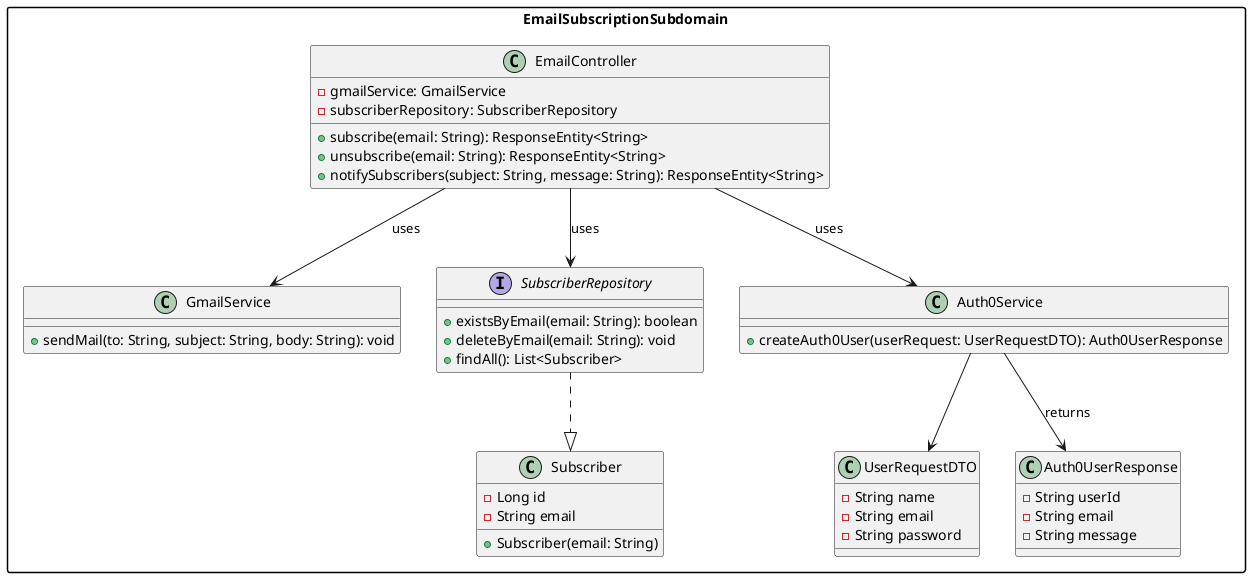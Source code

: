 @startuml EmailSubscription
skinparam packageStyle rectangle

package "EmailSubscriptionSubdomain" {

    class EmailController {
        - gmailService: GmailService
        - subscriberRepository: SubscriberRepository
        + subscribe(email: String): ResponseEntity<String>
        + unsubscribe(email: String): ResponseEntity<String>
        + notifySubscribers(subject: String, message: String): ResponseEntity<String>
    }

    class GmailService {
        + sendMail(to: String, subject: String, body: String): void
    }

    class Subscriber {
        - Long id
        - String email
        + Subscriber(email: String)
    }

    interface SubscriberRepository {
        + existsByEmail(email: String): boolean
        + deleteByEmail(email: String): void
        + findAll(): List<Subscriber>
    }

    class Auth0Service {
        + createAuth0User(userRequest: UserRequestDTO): Auth0UserResponse
    }

    class UserRequestDTO {
        - String name
        - String email
        - String password
    }

    class Auth0UserResponse {
        - String userId
        - String email
        - String message
    }

    EmailController --> GmailService : uses
    EmailController --> SubscriberRepository : uses
    EmailController --> Auth0Service : uses
    SubscriberRepository ..|> Subscriber
    Auth0Service --> UserRequestDTO
    Auth0Service --> Auth0UserResponse : returns
}
@enduml
